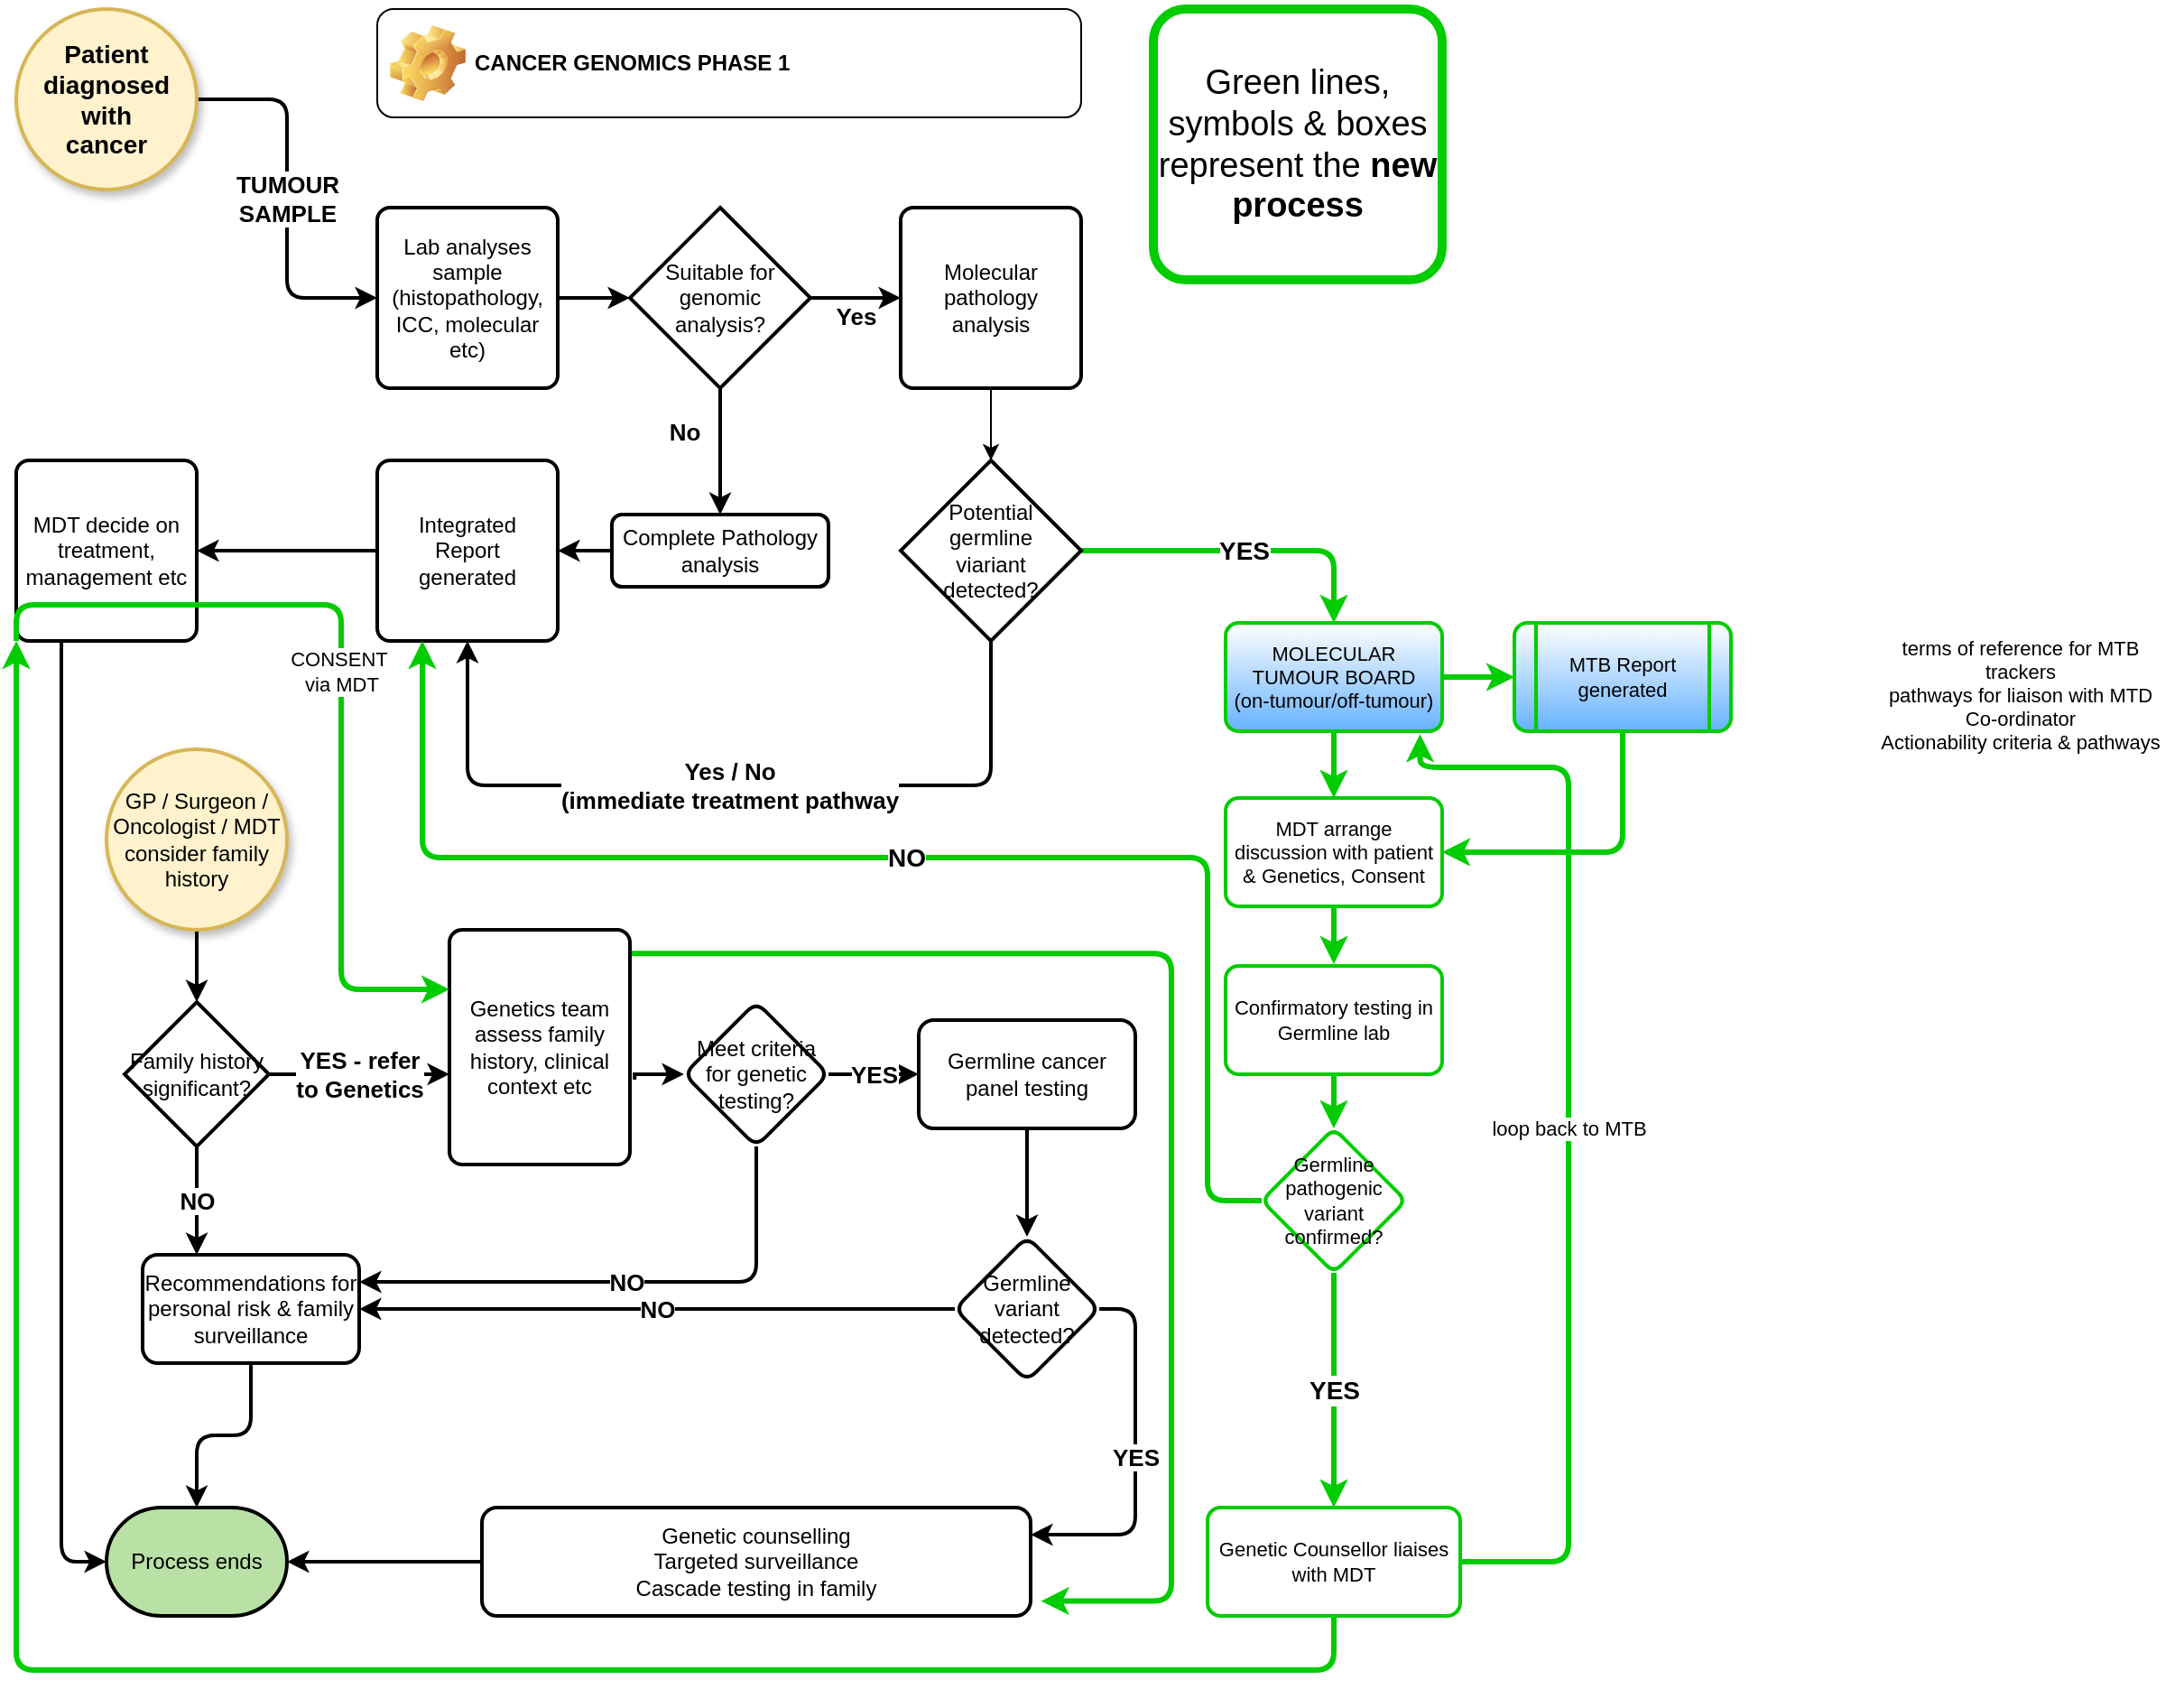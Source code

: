 <mxfile version="24.2.7" type="github" pages="2">
  <diagram id="C5RBs43oDa-KdzZeNtuy" name="Page-1">
    <mxGraphModel dx="695" dy="493" grid="1" gridSize="10" guides="1" tooltips="1" connect="1" arrows="1" fold="1" page="1" pageScale="1" pageWidth="827" pageHeight="1169" math="0" shadow="0">
      <root>
        <mxCell id="WIyWlLk6GJQsqaUBKTNV-0" />
        <mxCell id="WIyWlLk6GJQsqaUBKTNV-1" parent="WIyWlLk6GJQsqaUBKTNV-0" />
        <mxCell id="r62edw3LymITYhODbOyO-1" value="TUMOUR&lt;br&gt;SAMPLE" style="edgeStyle=orthogonalEdgeStyle;rounded=1;orthogonalLoop=1;jettySize=auto;html=1;exitX=0;exitY=0.5;exitDx=0;exitDy=0;entryX=1;entryY=0.5;entryDx=0;entryDy=0;endArrow=none;fontSize=13;startArrow=classic;startFill=1;endFill=0;fontStyle=1;strokeWidth=2;entryPerimeter=0;" parent="WIyWlLk6GJQsqaUBKTNV-1" source="r62edw3LymITYhODbOyO-2" target="r62edw3LymITYhODbOyO-19" edge="1">
          <mxGeometry relative="1" as="geometry">
            <mxPoint x="360" y="110" as="sourcePoint" />
            <mxPoint x="280" y="100" as="targetPoint" />
          </mxGeometry>
        </mxCell>
        <mxCell id="WIyWlLk6GJQsqaUBKTNV-8" value="No" style="rounded=1;html=1;jettySize=auto;orthogonalLoop=1;fontSize=13;endArrow=none;endFill=0;endSize=8;strokeWidth=2;shadow=0;labelBackgroundColor=default;edgeStyle=orthogonalEdgeStyle;startArrow=classic;startFill=1;fontStyle=1;entryX=0.5;entryY=1;entryDx=0;entryDy=0;entryPerimeter=0;" parent="WIyWlLk6GJQsqaUBKTNV-1" source="WIyWlLk6GJQsqaUBKTNV-11" target="r62edw3LymITYhODbOyO-4" edge="1">
          <mxGeometry x="0.333" y="20" relative="1" as="geometry">
            <mxPoint as="offset" />
          </mxGeometry>
        </mxCell>
        <mxCell id="r62edw3LymITYhODbOyO-14" style="edgeStyle=orthogonalEdgeStyle;rounded=1;orthogonalLoop=1;jettySize=auto;html=1;endArrow=none;fontSize=13;startArrow=classic;startFill=1;endFill=0;fontStyle=1;strokeWidth=2;exitX=1;exitY=0.5;exitDx=0;exitDy=0;" parent="WIyWlLk6GJQsqaUBKTNV-1" source="r62edw3LymITYhODbOyO-10" target="WIyWlLk6GJQsqaUBKTNV-11" edge="1">
          <mxGeometry relative="1" as="geometry" />
        </mxCell>
        <mxCell id="WIyWlLk6GJQsqaUBKTNV-11" value="Complete Pathology analysis" style="rounded=1;whiteSpace=wrap;html=1;fontSize=12;glass=0;strokeWidth=2;shadow=0;arcSize=14;" parent="WIyWlLk6GJQsqaUBKTNV-1" vertex="1">
          <mxGeometry x="340" y="430" width="120" height="40" as="geometry" />
        </mxCell>
        <mxCell id="r62edw3LymITYhODbOyO-5" style="edgeStyle=orthogonalEdgeStyle;rounded=1;orthogonalLoop=1;jettySize=auto;html=1;endArrow=none;fontSize=13;endFill=0;endSize=8;strokeWidth=2;shadow=0;startArrow=classic;startFill=1;fontStyle=1;exitX=0;exitY=0.5;exitDx=0;exitDy=0;exitPerimeter=0;" parent="WIyWlLk6GJQsqaUBKTNV-1" source="r62edw3LymITYhODbOyO-4" target="r62edw3LymITYhODbOyO-2" edge="1">
          <mxGeometry relative="1" as="geometry" />
        </mxCell>
        <mxCell id="r62edw3LymITYhODbOyO-2" value="Lab analyses sample (histopathology, ICC, molecular etc)" style="rounded=1;whiteSpace=wrap;html=1;absoluteArcSize=1;arcSize=14;strokeWidth=2;" parent="WIyWlLk6GJQsqaUBKTNV-1" vertex="1">
          <mxGeometry x="210" y="260" width="100" height="100" as="geometry" />
        </mxCell>
        <mxCell id="r62edw3LymITYhODbOyO-4" value="Suitable for genomic analysis?" style="strokeWidth=2;html=1;shape=mxgraph.flowchart.decision;whiteSpace=wrap;rounded=1;arcSize=14;" parent="WIyWlLk6GJQsqaUBKTNV-1" vertex="1">
          <mxGeometry x="350" y="260" width="100" height="100" as="geometry" />
        </mxCell>
        <mxCell id="r62edw3LymITYhODbOyO-6" value="Yes" style="edgeStyle=orthogonalEdgeStyle;rounded=1;html=1;jettySize=auto;orthogonalLoop=1;fontSize=13;endArrow=none;endFill=0;endSize=8;strokeWidth=2;shadow=0;labelBackgroundColor=default;exitX=0;exitY=0.5;exitDx=0;exitDy=0;entryX=1;entryY=0.5;entryDx=0;entryDy=0;startArrow=classic;startFill=1;fontStyle=1;entryPerimeter=0;" parent="WIyWlLk6GJQsqaUBKTNV-1" source="r62edw3LymITYhODbOyO-7" target="r62edw3LymITYhODbOyO-4" edge="1">
          <mxGeometry y="10" relative="1" as="geometry">
            <mxPoint as="offset" />
            <mxPoint x="740" y="331" as="sourcePoint" />
            <mxPoint x="690" y="330" as="targetPoint" />
            <Array as="points" />
          </mxGeometry>
        </mxCell>
        <mxCell id="r62edw3LymITYhODbOyO-9" style="edgeStyle=orthogonalEdgeStyle;rounded=1;orthogonalLoop=1;jettySize=auto;html=1;entryX=0.5;entryY=0;entryDx=0;entryDy=0;entryPerimeter=0;" parent="WIyWlLk6GJQsqaUBKTNV-1" source="r62edw3LymITYhODbOyO-7" target="r62edw3LymITYhODbOyO-8" edge="1">
          <mxGeometry relative="1" as="geometry" />
        </mxCell>
        <mxCell id="r62edw3LymITYhODbOyO-7" value="Molecular pathology analysis" style="rounded=1;whiteSpace=wrap;html=1;absoluteArcSize=1;arcSize=14;strokeWidth=2;" parent="WIyWlLk6GJQsqaUBKTNV-1" vertex="1">
          <mxGeometry x="500" y="260" width="100" height="100" as="geometry" />
        </mxCell>
        <mxCell id="r62edw3LymITYhODbOyO-15" value="Yes / No&lt;br&gt;(immediate treatment pathway" style="edgeStyle=orthogonalEdgeStyle;rounded=1;orthogonalLoop=1;jettySize=auto;html=1;entryX=0.5;entryY=1;entryDx=0;entryDy=0;exitX=0.5;exitY=1;exitDx=0;exitDy=0;endArrow=none;fontSize=13;startArrow=classic;startFill=1;endFill=0;fontStyle=1;strokeWidth=2;entryPerimeter=0;" parent="WIyWlLk6GJQsqaUBKTNV-1" source="r62edw3LymITYhODbOyO-10" target="r62edw3LymITYhODbOyO-8" edge="1">
          <mxGeometry relative="1" as="geometry">
            <Array as="points">
              <mxPoint x="260" y="580" />
              <mxPoint x="550" y="580" />
            </Array>
          </mxGeometry>
        </mxCell>
        <mxCell id="r62edw3LymITYhODbOyO-45" value="YES" style="edgeStyle=orthogonalEdgeStyle;shape=connector;rounded=1;orthogonalLoop=1;jettySize=auto;html=1;labelBackgroundColor=default;strokeColor=#00CC00;fontFamily=Helvetica;fontSize=14;fontColor=default;endArrow=classic;strokeWidth=3;fontStyle=1;entryX=0.5;entryY=0;entryDx=0;entryDy=0;" parent="WIyWlLk6GJQsqaUBKTNV-1" source="r62edw3LymITYhODbOyO-8" target="PiFhAG2NzzCI8QwvDqkc-1" edge="1">
          <mxGeometry relative="1" as="geometry" />
        </mxCell>
        <mxCell id="r62edw3LymITYhODbOyO-8" value="Potential &lt;br&gt;germline &lt;br&gt;viariant &lt;br&gt;detected?" style="strokeWidth=2;html=1;shape=mxgraph.flowchart.decision;whiteSpace=wrap;rounded=1;arcSize=14;" parent="WIyWlLk6GJQsqaUBKTNV-1" vertex="1">
          <mxGeometry x="500" y="400" width="100" height="100" as="geometry" />
        </mxCell>
        <mxCell id="r62edw3LymITYhODbOyO-13" style="edgeStyle=orthogonalEdgeStyle;rounded=1;orthogonalLoop=1;jettySize=auto;html=1;endArrow=none;fontSize=13;startArrow=classic;startFill=1;endFill=0;fontStyle=1;strokeWidth=2;exitX=1;exitY=0.5;exitDx=0;exitDy=0;" parent="WIyWlLk6GJQsqaUBKTNV-1" source="r62edw3LymITYhODbOyO-11" target="r62edw3LymITYhODbOyO-10" edge="1">
          <mxGeometry relative="1" as="geometry" />
        </mxCell>
        <mxCell id="r62edw3LymITYhODbOyO-10" value="Integrated &lt;br&gt;Report &lt;br&gt;generated" style="rounded=1;whiteSpace=wrap;html=1;absoluteArcSize=1;arcSize=14;strokeWidth=2;" parent="WIyWlLk6GJQsqaUBKTNV-1" vertex="1">
          <mxGeometry x="210" y="400" width="100" height="100" as="geometry" />
        </mxCell>
        <mxCell id="r62edw3LymITYhODbOyO-52" style="edgeStyle=orthogonalEdgeStyle;shape=connector;rounded=1;orthogonalLoop=1;jettySize=auto;html=1;entryX=0.25;entryY=1;entryDx=0;entryDy=0;labelBackgroundColor=default;strokeColor=default;fontFamily=Helvetica;fontSize=13;fontColor=default;endArrow=none;exitX=0;exitY=0.5;exitDx=0;exitDy=0;startArrow=classic;startFill=1;endFill=0;fontStyle=1;strokeWidth=2;exitPerimeter=0;" parent="WIyWlLk6GJQsqaUBKTNV-1" source="r62edw3LymITYhODbOyO-24" target="r62edw3LymITYhODbOyO-11" edge="1">
          <mxGeometry relative="1" as="geometry" />
        </mxCell>
        <mxCell id="r62edw3LymITYhODbOyO-11" value="MDT decide on treatment, management etc" style="rounded=1;whiteSpace=wrap;html=1;absoluteArcSize=1;arcSize=14;strokeWidth=2;" parent="WIyWlLk6GJQsqaUBKTNV-1" vertex="1">
          <mxGeometry x="10" y="400" width="100" height="100" as="geometry" />
        </mxCell>
        <mxCell id="r62edw3LymITYhODbOyO-19" value="Patient &lt;br style=&quot;font-size: 14px;&quot;&gt;diagnosed with &lt;br style=&quot;font-size: 14px;&quot;&gt;cancer" style="strokeWidth=2;html=1;shape=mxgraph.flowchart.start_2;whiteSpace=wrap;fillColor=#fff2cc;strokeColor=#d6b656;shadow=1;fontSize=14;fontStyle=1" parent="WIyWlLk6GJQsqaUBKTNV-1" vertex="1">
          <mxGeometry x="10" y="150" width="100" height="100" as="geometry" />
        </mxCell>
        <mxCell id="r62edw3LymITYhODbOyO-23" value="" style="edgeStyle=orthogonalEdgeStyle;rounded=1;orthogonalLoop=1;jettySize=auto;html=1;endArrow=none;fontSize=13;startArrow=classic;startFill=1;endFill=0;fontStyle=1;strokeWidth=2;" parent="WIyWlLk6GJQsqaUBKTNV-1" source="r62edw3LymITYhODbOyO-22" target="r62edw3LymITYhODbOyO-21" edge="1">
          <mxGeometry relative="1" as="geometry" />
        </mxCell>
        <mxCell id="r62edw3LymITYhODbOyO-21" value="GP / Surgeon / Oncologist / MDT consider family history" style="strokeWidth=2;html=1;shape=mxgraph.flowchart.start_2;whiteSpace=wrap;fillColor=#fff2cc;strokeColor=#d6b656;shadow=1;" parent="WIyWlLk6GJQsqaUBKTNV-1" vertex="1">
          <mxGeometry x="60" y="560" width="100" height="100" as="geometry" />
        </mxCell>
        <mxCell id="r62edw3LymITYhODbOyO-25" value="NO" style="edgeStyle=orthogonalEdgeStyle;rounded=1;orthogonalLoop=1;jettySize=auto;html=1;endArrow=none;fontSize=13;startArrow=classic;startFill=1;endFill=0;fontStyle=1;strokeWidth=2;exitX=0.25;exitY=0;exitDx=0;exitDy=0;" parent="WIyWlLk6GJQsqaUBKTNV-1" source="r62edw3LymITYhODbOyO-32" target="r62edw3LymITYhODbOyO-22" edge="1">
          <mxGeometry relative="1" as="geometry" />
        </mxCell>
        <mxCell id="r62edw3LymITYhODbOyO-27" value="" style="edgeStyle=orthogonalEdgeStyle;rounded=0;orthogonalLoop=1;jettySize=auto;html=1;" parent="WIyWlLk6GJQsqaUBKTNV-1" source="r62edw3LymITYhODbOyO-22" edge="1">
          <mxGeometry relative="1" as="geometry">
            <mxPoint x="210" y="740" as="targetPoint" />
          </mxGeometry>
        </mxCell>
        <mxCell id="r62edw3LymITYhODbOyO-22" value="Family history significant?" style="rhombus;whiteSpace=wrap;html=1;strokeWidth=2;" parent="WIyWlLk6GJQsqaUBKTNV-1" vertex="1">
          <mxGeometry x="70" y="700" width="80" height="80" as="geometry" />
        </mxCell>
        <mxCell id="r62edw3LymITYhODbOyO-24" value="Process ends" style="strokeWidth=2;html=1;shape=mxgraph.flowchart.terminator;whiteSpace=wrap;fillColor=#B9E0A5;" parent="WIyWlLk6GJQsqaUBKTNV-1" vertex="1">
          <mxGeometry x="60" y="980" width="100" height="60" as="geometry" />
        </mxCell>
        <mxCell id="r62edw3LymITYhODbOyO-29" value="YES - refer&lt;br style=&quot;font-size: 13px;&quot;&gt;to Genetics" style="edgeStyle=orthogonalEdgeStyle;rounded=0;orthogonalLoop=1;jettySize=auto;html=1;startArrow=classic;startFill=1;endArrow=none;endFill=0;fontSize=13;fontStyle=1;strokeWidth=2;" parent="WIyWlLk6GJQsqaUBKTNV-1" source="r62edw3LymITYhODbOyO-28" target="r62edw3LymITYhODbOyO-22" edge="1">
          <mxGeometry relative="1" as="geometry">
            <Array as="points">
              <mxPoint x="230" y="740" />
              <mxPoint x="230" y="740" />
            </Array>
          </mxGeometry>
        </mxCell>
        <mxCell id="r62edw3LymITYhODbOyO-31" value="" style="edgeStyle=orthogonalEdgeStyle;rounded=0;orthogonalLoop=1;jettySize=auto;html=1;endArrow=none;fontSize=13;startArrow=classic;startFill=1;endFill=0;fontStyle=1;strokeWidth=2;entryX=1.026;entryY=0.638;entryDx=0;entryDy=0;entryPerimeter=0;" parent="WIyWlLk6GJQsqaUBKTNV-1" source="r62edw3LymITYhODbOyO-30" target="r62edw3LymITYhODbOyO-28" edge="1">
          <mxGeometry relative="1" as="geometry">
            <Array as="points">
              <mxPoint x="353" y="740" />
            </Array>
          </mxGeometry>
        </mxCell>
        <mxCell id="PiFhAG2NzzCI8QwvDqkc-0" style="edgeStyle=orthogonalEdgeStyle;rounded=1;orthogonalLoop=1;jettySize=auto;html=1;exitX=1.01;exitY=0.101;exitDx=0;exitDy=0;entryX=1.019;entryY=0.863;entryDx=0;entryDy=0;entryPerimeter=0;fontSize=14;strokeColor=#00CC00;strokeWidth=3;fontStyle=1;exitPerimeter=0;" parent="WIyWlLk6GJQsqaUBKTNV-1" source="r62edw3LymITYhODbOyO-28" target="r62edw3LymITYhODbOyO-41" edge="1">
          <mxGeometry relative="1" as="geometry">
            <Array as="points">
              <mxPoint x="650" y="673" />
              <mxPoint x="650" y="1032" />
            </Array>
          </mxGeometry>
        </mxCell>
        <mxCell id="r62edw3LymITYhODbOyO-28" value="Genetics team assess family history, clinical context etc" style="rounded=1;whiteSpace=wrap;html=1;absoluteArcSize=1;arcSize=14;strokeWidth=2;" parent="WIyWlLk6GJQsqaUBKTNV-1" vertex="1">
          <mxGeometry x="250" y="660" width="100" height="130" as="geometry" />
        </mxCell>
        <mxCell id="r62edw3LymITYhODbOyO-33" value="NO" style="edgeStyle=orthogonalEdgeStyle;rounded=1;orthogonalLoop=1;jettySize=auto;html=1;endArrow=none;fontSize=13;startArrow=classic;startFill=1;endFill=0;fontStyle=1;strokeWidth=2;entryX=0.5;entryY=1;entryDx=0;entryDy=0;exitX=1;exitY=0.25;exitDx=0;exitDy=0;" parent="WIyWlLk6GJQsqaUBKTNV-1" source="r62edw3LymITYhODbOyO-32" target="r62edw3LymITYhODbOyO-30" edge="1">
          <mxGeometry relative="1" as="geometry" />
        </mxCell>
        <mxCell id="r62edw3LymITYhODbOyO-37" value="YES" style="edgeStyle=orthogonalEdgeStyle;rounded=0;orthogonalLoop=1;jettySize=auto;html=1;endArrow=none;fontSize=13;startArrow=classic;startFill=1;endFill=0;fontStyle=1;strokeWidth=2;" parent="WIyWlLk6GJQsqaUBKTNV-1" source="r62edw3LymITYhODbOyO-36" target="r62edw3LymITYhODbOyO-30" edge="1">
          <mxGeometry relative="1" as="geometry" />
        </mxCell>
        <mxCell id="r62edw3LymITYhODbOyO-30" value="Meet criteria for genetic testing?" style="rhombus;whiteSpace=wrap;html=1;rounded=1;arcSize=14;strokeWidth=2;" parent="WIyWlLk6GJQsqaUBKTNV-1" vertex="1">
          <mxGeometry x="380" y="700" width="80" height="80" as="geometry" />
        </mxCell>
        <mxCell id="r62edw3LymITYhODbOyO-34" style="edgeStyle=orthogonalEdgeStyle;orthogonalLoop=1;jettySize=auto;html=1;rounded=1;endArrow=none;fontSize=13;startArrow=classic;startFill=1;endFill=0;fontStyle=1;strokeWidth=2;exitX=0.5;exitY=0;exitDx=0;exitDy=0;exitPerimeter=0;" parent="WIyWlLk6GJQsqaUBKTNV-1" source="r62edw3LymITYhODbOyO-24" target="r62edw3LymITYhODbOyO-32" edge="1">
          <mxGeometry relative="1" as="geometry" />
        </mxCell>
        <mxCell id="r62edw3LymITYhODbOyO-32" value="Recommendations for personal risk &amp;amp; family surveillance" style="whiteSpace=wrap;html=1;rounded=1;arcSize=14;strokeWidth=2;" parent="WIyWlLk6GJQsqaUBKTNV-1" vertex="1">
          <mxGeometry x="80" y="840" width="120" height="60" as="geometry" />
        </mxCell>
        <mxCell id="r62edw3LymITYhODbOyO-39" value="" style="edgeStyle=orthogonalEdgeStyle;rounded=1;orthogonalLoop=1;jettySize=auto;html=1;endArrow=none;fontSize=13;startArrow=classic;startFill=1;endFill=0;fontStyle=1;strokeWidth=2;" parent="WIyWlLk6GJQsqaUBKTNV-1" source="r62edw3LymITYhODbOyO-38" target="r62edw3LymITYhODbOyO-36" edge="1">
          <mxGeometry relative="1" as="geometry" />
        </mxCell>
        <mxCell id="r62edw3LymITYhODbOyO-36" value="Germline cancer panel testing" style="whiteSpace=wrap;html=1;rounded=1;arcSize=14;strokeWidth=2;" parent="WIyWlLk6GJQsqaUBKTNV-1" vertex="1">
          <mxGeometry x="510" y="710" width="120" height="60" as="geometry" />
        </mxCell>
        <mxCell id="r62edw3LymITYhODbOyO-40" value="NO" style="edgeStyle=orthogonalEdgeStyle;rounded=0;orthogonalLoop=1;jettySize=auto;html=1;endArrow=none;fontSize=13;startArrow=classic;startFill=1;endFill=0;fontStyle=1;strokeWidth=2;exitX=1;exitY=0.5;exitDx=0;exitDy=0;" parent="WIyWlLk6GJQsqaUBKTNV-1" source="r62edw3LymITYhODbOyO-32" target="r62edw3LymITYhODbOyO-38" edge="1">
          <mxGeometry relative="1" as="geometry">
            <mxPoint x="610" y="860" as="sourcePoint" />
          </mxGeometry>
        </mxCell>
        <mxCell id="r62edw3LymITYhODbOyO-42" value="YES" style="edgeStyle=orthogonalEdgeStyle;rounded=1;orthogonalLoop=1;jettySize=auto;html=1;exitX=1;exitY=0.25;exitDx=0;exitDy=0;entryX=1;entryY=0.5;entryDx=0;entryDy=0;endArrow=none;fontSize=13;startArrow=classic;startFill=1;endFill=0;fontStyle=1;strokeWidth=2;" parent="WIyWlLk6GJQsqaUBKTNV-1" source="r62edw3LymITYhODbOyO-41" target="r62edw3LymITYhODbOyO-38" edge="1">
          <mxGeometry relative="1" as="geometry" />
        </mxCell>
        <mxCell id="r62edw3LymITYhODbOyO-38" value="Germline&lt;br&gt;variant&lt;br&gt;detected?" style="rhombus;whiteSpace=wrap;html=1;rounded=1;arcSize=14;strokeWidth=2;" parent="WIyWlLk6GJQsqaUBKTNV-1" vertex="1">
          <mxGeometry x="530" y="830" width="80" height="80" as="geometry" />
        </mxCell>
        <mxCell id="r62edw3LymITYhODbOyO-43" style="edgeStyle=orthogonalEdgeStyle;shape=connector;rounded=1;orthogonalLoop=1;jettySize=auto;html=1;labelBackgroundColor=default;strokeColor=default;fontFamily=Helvetica;fontSize=13;fontColor=default;endArrow=none;startArrow=classic;startFill=1;endFill=0;fontStyle=1;strokeWidth=2;exitX=1;exitY=0.5;exitDx=0;exitDy=0;exitPerimeter=0;" parent="WIyWlLk6GJQsqaUBKTNV-1" source="r62edw3LymITYhODbOyO-24" target="r62edw3LymITYhODbOyO-41" edge="1">
          <mxGeometry relative="1" as="geometry" />
        </mxCell>
        <mxCell id="r62edw3LymITYhODbOyO-41" value="Genetic counselling&lt;br&gt;Targeted surveillance&lt;br&gt;Cascade testing in family" style="whiteSpace=wrap;html=1;rounded=1;arcSize=14;strokeWidth=2;" parent="WIyWlLk6GJQsqaUBKTNV-1" vertex="1">
          <mxGeometry x="268" y="980" width="304" height="60" as="geometry" />
        </mxCell>
        <mxCell id="r62edw3LymITYhODbOyO-47" value="" style="edgeStyle=orthogonalEdgeStyle;shape=connector;rounded=1;orthogonalLoop=1;jettySize=auto;html=1;labelBackgroundColor=default;strokeColor=#00CC00;fontFamily=Helvetica;fontSize=11;fontColor=default;endArrow=classic;strokeWidth=3;" parent="WIyWlLk6GJQsqaUBKTNV-1" source="r62edw3LymITYhODbOyO-44" target="r62edw3LymITYhODbOyO-46" edge="1">
          <mxGeometry relative="1" as="geometry" />
        </mxCell>
        <mxCell id="r62edw3LymITYhODbOyO-44" value="Confirmatory testing in Germline lab" style="whiteSpace=wrap;html=1;strokeWidth=2;perimeterSpacing=1;rounded=1;fontSize=11;strokeColor=#00CC00;arcSize=12;" parent="WIyWlLk6GJQsqaUBKTNV-1" vertex="1">
          <mxGeometry x="680" y="680" width="120" height="60" as="geometry" />
        </mxCell>
        <mxCell id="r62edw3LymITYhODbOyO-48" value="NO" style="edgeStyle=orthogonalEdgeStyle;shape=connector;rounded=1;orthogonalLoop=1;jettySize=auto;html=1;labelBackgroundColor=default;strokeColor=#00CC00;fontFamily=Helvetica;fontSize=14;fontColor=default;endArrow=classic;strokeWidth=3;entryX=0.25;entryY=1;entryDx=0;entryDy=0;fontStyle=1;" parent="WIyWlLk6GJQsqaUBKTNV-1" source="r62edw3LymITYhODbOyO-46" target="r62edw3LymITYhODbOyO-10" edge="1">
          <mxGeometry relative="1" as="geometry">
            <mxPoint x="290" y="520" as="targetPoint" />
            <Array as="points">
              <mxPoint x="670" y="810" />
              <mxPoint x="670" y="620" />
              <mxPoint x="235" y="620" />
            </Array>
          </mxGeometry>
        </mxCell>
        <mxCell id="r62edw3LymITYhODbOyO-50" value="YES" style="edgeStyle=orthogonalEdgeStyle;shape=connector;rounded=1;orthogonalLoop=1;jettySize=auto;html=1;labelBackgroundColor=default;strokeColor=#00CC00;fontFamily=Helvetica;fontSize=14;fontColor=default;endArrow=classic;strokeWidth=3;fontStyle=1;" parent="WIyWlLk6GJQsqaUBKTNV-1" source="r62edw3LymITYhODbOyO-46" target="r62edw3LymITYhODbOyO-49" edge="1">
          <mxGeometry relative="1" as="geometry" />
        </mxCell>
        <mxCell id="r62edw3LymITYhODbOyO-46" value="Germline pathogenic variant confirmed?" style="rhombus;whiteSpace=wrap;html=1;strokeWidth=2;rounded=1;fontSize=11;strokeColor=#00CC00;arcSize=12;" parent="WIyWlLk6GJQsqaUBKTNV-1" vertex="1">
          <mxGeometry x="700" y="770" width="80" height="80" as="geometry" />
        </mxCell>
        <mxCell id="r62edw3LymITYhODbOyO-51" style="edgeStyle=orthogonalEdgeStyle;shape=connector;rounded=1;orthogonalLoop=1;jettySize=auto;html=1;entryX=0;entryY=1;entryDx=0;entryDy=0;labelBackgroundColor=default;strokeColor=#00CC00;fontFamily=Helvetica;fontSize=11;fontColor=default;endArrow=classic;strokeWidth=3;" parent="WIyWlLk6GJQsqaUBKTNV-1" source="r62edw3LymITYhODbOyO-49" target="r62edw3LymITYhODbOyO-11" edge="1">
          <mxGeometry relative="1" as="geometry">
            <Array as="points">
              <mxPoint x="740" y="1070" />
              <mxPoint x="10" y="1070" />
            </Array>
          </mxGeometry>
        </mxCell>
        <mxCell id="PiFhAG2NzzCI8QwvDqkc-9" value="loop back to MTB" style="edgeStyle=orthogonalEdgeStyle;shape=connector;rounded=1;orthogonalLoop=1;jettySize=auto;html=1;exitX=1;exitY=0.5;exitDx=0;exitDy=0;entryX=0.898;entryY=1.028;entryDx=0;entryDy=0;entryPerimeter=0;labelBackgroundColor=default;strokeColor=#00CC00;strokeWidth=3;fontFamily=Helvetica;fontSize=11;fontColor=default;endArrow=classic;" parent="WIyWlLk6GJQsqaUBKTNV-1" source="r62edw3LymITYhODbOyO-49" target="PiFhAG2NzzCI8QwvDqkc-1" edge="1">
          <mxGeometry relative="1" as="geometry">
            <Array as="points">
              <mxPoint x="870" y="1010" />
              <mxPoint x="870" y="570" />
              <mxPoint x="788" y="570" />
            </Array>
          </mxGeometry>
        </mxCell>
        <mxCell id="r62edw3LymITYhODbOyO-49" value="Genetic Counsellor liaises with MDT" style="whiteSpace=wrap;html=1;strokeWidth=2;rounded=1;fontSize=11;strokeColor=#00CC00;arcSize=12;" parent="WIyWlLk6GJQsqaUBKTNV-1" vertex="1">
          <mxGeometry x="670" y="980" width="140" height="60" as="geometry" />
        </mxCell>
        <mxCell id="r62edw3LymITYhODbOyO-61" value="Green lines, symbols &amp;amp; boxes represent the &lt;b style=&quot;font-size: 19px;&quot;&gt;new process&lt;/b&gt;" style="rounded=1;whiteSpace=wrap;html=1;fontFamily=Helvetica;fontSize=19;fontColor=default;strokeColor=#00CC00;strokeWidth=5;arcSize=12;" parent="WIyWlLk6GJQsqaUBKTNV-1" vertex="1">
          <mxGeometry x="640" y="150" width="160" height="150" as="geometry" />
        </mxCell>
        <mxCell id="FzFu1lCSK658Zhzd-CzV-0" value="CANCER GENOMICS PHASE 1" style="label;whiteSpace=wrap;html=1;image=img/clipart/Gear_128x128.png" parent="WIyWlLk6GJQsqaUBKTNV-1" vertex="1">
          <mxGeometry x="210" y="150" width="390" height="60" as="geometry" />
        </mxCell>
        <mxCell id="FzFu1lCSK658Zhzd-CzV-1" value="MDT arrange discussion with patient &amp;amp; Genetics, Consent" style="whiteSpace=wrap;html=1;strokeWidth=2;rounded=1;arcSize=12;fontSize=11;strokeColor=#00CC00;" parent="WIyWlLk6GJQsqaUBKTNV-1" vertex="1">
          <mxGeometry x="680" y="587" width="120" height="60" as="geometry" />
        </mxCell>
        <mxCell id="FzFu1lCSK658Zhzd-CzV-3" value="" style="edgeStyle=orthogonalEdgeStyle;shape=connector;rounded=1;orthogonalLoop=1;jettySize=auto;html=1;labelBackgroundColor=default;strokeColor=#00CC00;fontFamily=Helvetica;fontSize=11;fontColor=default;endArrow=classic;strokeWidth=3;exitX=0.5;exitY=1;exitDx=0;exitDy=0;" parent="WIyWlLk6GJQsqaUBKTNV-1" source="FzFu1lCSK658Zhzd-CzV-1" target="r62edw3LymITYhODbOyO-44" edge="1">
          <mxGeometry relative="1" as="geometry">
            <mxPoint x="750" y="711" as="sourcePoint" />
            <mxPoint x="740" y="640" as="targetPoint" />
          </mxGeometry>
        </mxCell>
        <mxCell id="ghyRrjVJzyA8r7RWeu4J-0" value="CONSENT&amp;nbsp;&lt;br&gt;via MDT" style="edgeStyle=orthogonalEdgeStyle;shape=connector;rounded=1;orthogonalLoop=1;jettySize=auto;html=1;entryX=0;entryY=0.25;entryDx=0;entryDy=0;labelBackgroundColor=default;strokeColor=#00CC00;fontFamily=Helvetica;fontSize=11;fontColor=default;endArrow=classic;strokeWidth=3;exitX=0;exitY=1;exitDx=0;exitDy=0;" parent="WIyWlLk6GJQsqaUBKTNV-1" source="r62edw3LymITYhODbOyO-11" target="r62edw3LymITYhODbOyO-28" edge="1">
          <mxGeometry relative="1" as="geometry">
            <mxPoint x="750" y="1050" as="sourcePoint" />
            <mxPoint x="20" y="510" as="targetPoint" />
            <Array as="points">
              <mxPoint x="10" y="480" />
              <mxPoint x="190" y="480" />
              <mxPoint x="190" y="693" />
              <mxPoint x="250" y="693" />
            </Array>
          </mxGeometry>
        </mxCell>
        <mxCell id="PiFhAG2NzzCI8QwvDqkc-3" style="edgeStyle=orthogonalEdgeStyle;rounded=1;orthogonalLoop=1;jettySize=auto;html=1;exitX=0.5;exitY=1;exitDx=0;exitDy=0;entryX=0.5;entryY=0;entryDx=0;entryDy=0;strokeColor=#00CC00;strokeWidth=3;" parent="WIyWlLk6GJQsqaUBKTNV-1" source="PiFhAG2NzzCI8QwvDqkc-1" target="FzFu1lCSK658Zhzd-CzV-1" edge="1">
          <mxGeometry relative="1" as="geometry" />
        </mxCell>
        <mxCell id="PiFhAG2NzzCI8QwvDqkc-6" style="edgeStyle=orthogonalEdgeStyle;shape=connector;rounded=1;orthogonalLoop=1;jettySize=auto;html=1;exitX=1;exitY=0.5;exitDx=0;exitDy=0;entryX=0;entryY=0.5;entryDx=0;entryDy=0;labelBackgroundColor=default;strokeColor=#00CC00;strokeWidth=3;fontFamily=Helvetica;fontSize=11;fontColor=default;endArrow=classic;" parent="WIyWlLk6GJQsqaUBKTNV-1" source="PiFhAG2NzzCI8QwvDqkc-1" target="PiFhAG2NzzCI8QwvDqkc-5" edge="1">
          <mxGeometry relative="1" as="geometry" />
        </mxCell>
        <mxCell id="PiFhAG2NzzCI8QwvDqkc-1" value="MOLECULAR TUMOUR BOARD&lt;br&gt;(on-tumour/off-tumour)" style="whiteSpace=wrap;html=1;fontSize=11;strokeColor=#00CC00;strokeWidth=2;rounded=1;arcSize=12;gradientColor=#66B2FF;" parent="WIyWlLk6GJQsqaUBKTNV-1" vertex="1">
          <mxGeometry x="680" y="490" width="120" height="60" as="geometry" />
        </mxCell>
        <mxCell id="PiFhAG2NzzCI8QwvDqkc-7" style="edgeStyle=orthogonalEdgeStyle;shape=connector;rounded=1;orthogonalLoop=1;jettySize=auto;html=1;exitX=0.5;exitY=1;exitDx=0;exitDy=0;entryX=1;entryY=0.5;entryDx=0;entryDy=0;labelBackgroundColor=default;strokeColor=#00CC00;strokeWidth=3;fontFamily=Helvetica;fontSize=11;fontColor=default;endArrow=classic;" parent="WIyWlLk6GJQsqaUBKTNV-1" source="PiFhAG2NzzCI8QwvDqkc-5" target="FzFu1lCSK658Zhzd-CzV-1" edge="1">
          <mxGeometry relative="1" as="geometry">
            <Array as="points">
              <mxPoint x="900" y="617" />
            </Array>
          </mxGeometry>
        </mxCell>
        <mxCell id="PiFhAG2NzzCI8QwvDqkc-5" value="MTB Report generated" style="shape=process;whiteSpace=wrap;html=1;backgroundOutline=1;fontSize=11;strokeColor=#00CC00;strokeWidth=2;rounded=1;arcSize=12;gradientColor=#66B2FF;" parent="WIyWlLk6GJQsqaUBKTNV-1" vertex="1">
          <mxGeometry x="840" y="490" width="120" height="60" as="geometry" />
        </mxCell>
        <mxCell id="PiFhAG2NzzCI8QwvDqkc-8" value="terms of reference for MTB&lt;br&gt;trackers&lt;br&gt;pathways for liaison with MTD&lt;br&gt;Co-ordinator&lt;br&gt;Actionability criteria &amp;amp; pathways&lt;br&gt;" style="text;html=1;align=center;verticalAlign=middle;resizable=0;points=[];autosize=1;strokeColor=none;fillColor=none;fontSize=11;fontFamily=Helvetica;fontColor=default;" parent="WIyWlLk6GJQsqaUBKTNV-1" vertex="1">
          <mxGeometry x="1030" y="490" width="180" height="80" as="geometry" />
        </mxCell>
      </root>
    </mxGraphModel>
  </diagram>
  <diagram id="2ArrnOq7__Pzjv5Jlhk_" name="Page-2">
    <mxGraphModel dx="695" dy="1662" grid="1" gridSize="10" guides="1" tooltips="1" connect="1" arrows="1" fold="1" page="1" pageScale="1" pageWidth="827" pageHeight="1169" math="0" shadow="0">
      <root>
        <mxCell id="0" />
        <mxCell id="1" parent="0" />
        <mxCell id="g36YT8rhsYMa3pHuHRKw-1" value="Pool" style="swimlane;childLayout=stackLayout;resizeParent=1;resizeParentMax=0;startSize=20;horizontal=0;horizontalStack=1;" vertex="1" parent="1">
          <mxGeometry x="20" y="-1169" width="750" height="810" as="geometry" />
        </mxCell>
        <mxCell id="g36YT8rhsYMa3pHuHRKw-2" value="CANCER MDT" style="swimlane;startSize=20;" vertex="1" parent="g36YT8rhsYMa3pHuHRKw-1">
          <mxGeometry x="20" width="120" height="810" as="geometry" />
        </mxCell>
        <mxCell id="SrVyewDlU3uoMnBgW5wj-3" value="Treatment proceeds" style="rounded=0;whiteSpace=wrap;html=1;" vertex="1" parent="g36YT8rhsYMa3pHuHRKw-2">
          <mxGeometry x="15" y="120" width="90" height="60" as="geometry" />
        </mxCell>
        <mxCell id="eYmkSpLNEl5vK8yNRcOd-3" value="MDT request GC to see - rapid pathway" style="rounded=0;whiteSpace=wrap;html=1;" vertex="1" parent="g36YT8rhsYMa3pHuHRKw-2">
          <mxGeometry x="15" y="320" width="90" height="60" as="geometry" />
        </mxCell>
        <mxCell id="hXt-DK1lY1Fj1__o6OTE-1" value="Process ends" style="strokeWidth=2;html=1;shape=mxgraph.flowchart.terminator;whiteSpace=wrap;fillColor=#B9E0A5;" vertex="1" parent="g36YT8rhsYMa3pHuHRKw-2">
          <mxGeometry x="10" y="740" width="100" height="60" as="geometry" />
        </mxCell>
        <mxCell id="g36YT8rhsYMa3pHuHRKw-3" value="MTB" style="swimlane;startSize=20;" vertex="1" parent="g36YT8rhsYMa3pHuHRKw-1">
          <mxGeometry x="140" width="120" height="810" as="geometry" />
        </mxCell>
        <mxCell id="eYmkSpLNEl5vK8yNRcOd-2" style="edgeStyle=orthogonalEdgeStyle;rounded=0;orthogonalLoop=1;jettySize=auto;html=1;exitX=0.5;exitY=1;exitDx=0;exitDy=0;entryX=0.5;entryY=0;entryDx=0;entryDy=0;" edge="1" parent="g36YT8rhsYMa3pHuHRKw-3" source="2Fz9pFnyrf1bxtLFpxsD-2" target="eYmkSpLNEl5vK8yNRcOd-1">
          <mxGeometry relative="1" as="geometry" />
        </mxCell>
        <mxCell id="2Fz9pFnyrf1bxtLFpxsD-2" value="MTB considers variant" style="rounded=0;whiteSpace=wrap;html=1;" vertex="1" parent="g36YT8rhsYMa3pHuHRKw-3">
          <mxGeometry x="20" y="250" width="80" height="60" as="geometry" />
        </mxCell>
        <mxCell id="eYmkSpLNEl5vK8yNRcOd-20" style="edgeStyle=orthogonalEdgeStyle;curved=1;rounded=0;orthogonalLoop=1;jettySize=auto;html=1;exitX=0.5;exitY=1;exitDx=0;exitDy=0;entryX=0.5;entryY=0;entryDx=0;entryDy=0;strokeColor=default;align=center;verticalAlign=middle;fontFamily=Helvetica;fontSize=11;fontColor=default;labelBackgroundColor=default;endArrow=classic;" edge="1" parent="g36YT8rhsYMa3pHuHRKw-3" source="eYmkSpLNEl5vK8yNRcOd-1" target="eYmkSpLNEl5vK8yNRcOd-18">
          <mxGeometry relative="1" as="geometry" />
        </mxCell>
        <mxCell id="eYmkSpLNEl5vK8yNRcOd-1" value="for germline testing?" style="rhombus;whiteSpace=wrap;html=1;" vertex="1" parent="g36YT8rhsYMa3pHuHRKw-3">
          <mxGeometry x="20" y="320" width="80" height="60" as="geometry" />
        </mxCell>
        <mxCell id="eYmkSpLNEl5vK8yNRcOd-18" value="RESULTS REVIEWED" style="rounded=0;whiteSpace=wrap;html=1;fontFamily=Helvetica;fontSize=11;labelBackgroundColor=none;textShadow=1;" vertex="1" parent="g36YT8rhsYMa3pHuHRKw-3">
          <mxGeometry x="15" y="620" width="90" height="50" as="geometry" />
        </mxCell>
        <mxCell id="g36YT8rhsYMa3pHuHRKw-4" value="PATH LAB" style="swimlane;startSize=20;" vertex="1" parent="g36YT8rhsYMa3pHuHRKw-1">
          <mxGeometry x="260" width="120" height="810" as="geometry" />
        </mxCell>
        <mxCell id="SrVyewDlU3uoMnBgW5wj-2" style="edgeStyle=orthogonalEdgeStyle;rounded=0;orthogonalLoop=1;jettySize=auto;html=1;exitX=0.5;exitY=1;exitDx=0;exitDy=0;entryX=0.5;entryY=0;entryDx=0;entryDy=0;" edge="1" parent="g36YT8rhsYMa3pHuHRKw-4" source="_ztHie-JmmjU_YfWzIsF-1" target="_ztHie-JmmjU_YfWzIsF-2">
          <mxGeometry relative="1" as="geometry" />
        </mxCell>
        <mxCell id="_ztHie-JmmjU_YfWzIsF-1" value="Tumour analysis - report generated" style="rounded=0;whiteSpace=wrap;html=1;" vertex="1" parent="g36YT8rhsYMa3pHuHRKw-4">
          <mxGeometry x="10" y="50" width="100" height="50" as="geometry" />
        </mxCell>
        <mxCell id="_ztHie-JmmjU_YfWzIsF-2" value="suitable for genomic analysis?" style="rhombus;whiteSpace=wrap;html=1;" vertex="1" parent="g36YT8rhsYMa3pHuHRKw-4">
          <mxGeometry x="20" y="120" width="80" height="80" as="geometry" />
        </mxCell>
        <mxCell id="g36YT8rhsYMa3pHuHRKw-6" value="Genetic Coun" style="swimlane;startSize=20;" vertex="1" parent="g36YT8rhsYMa3pHuHRKw-1">
          <mxGeometry x="380" width="120" height="810" as="geometry" />
        </mxCell>
        <mxCell id="eYmkSpLNEl5vK8yNRcOd-5" value="GC contacts patient to discuss germline testing" style="rounded=0;whiteSpace=wrap;html=1;" vertex="1" parent="g36YT8rhsYMa3pHuHRKw-6">
          <mxGeometry x="10" y="390" width="100" height="50" as="geometry" />
        </mxCell>
        <mxCell id="eYmkSpLNEl5vK8yNRcOd-22" value="Give results, arrange cascade testing etc" style="rounded=0;whiteSpace=wrap;html=1;fontFamily=Helvetica;fontSize=11;fontColor=default;labelBackgroundColor=default;" vertex="1" parent="g36YT8rhsYMa3pHuHRKw-6">
          <mxGeometry x="15" y="620" width="90" height="50" as="geometry" />
        </mxCell>
        <mxCell id="cS3_ZyRYBnCWuyrL6ZrW-1" value="Usual Genetics process continues" style="strokeWidth=2;html=1;shape=mxgraph.flowchart.terminator;whiteSpace=wrap;fillColor=#B9E0A5;" vertex="1" parent="g36YT8rhsYMa3pHuHRKw-6">
          <mxGeometry x="10" y="739" width="100" height="60" as="geometry" />
        </mxCell>
        <mxCell id="cS3_ZyRYBnCWuyrL6ZrW-2" style="edgeStyle=orthogonalEdgeStyle;curved=1;rounded=0;orthogonalLoop=1;jettySize=auto;html=1;exitX=0.5;exitY=1;exitDx=0;exitDy=0;entryX=0.5;entryY=0;entryDx=0;entryDy=0;entryPerimeter=0;strokeColor=default;align=center;verticalAlign=middle;fontFamily=Helvetica;fontSize=11;fontColor=default;labelBackgroundColor=default;endArrow=classic;" edge="1" parent="g36YT8rhsYMa3pHuHRKw-6" source="eYmkSpLNEl5vK8yNRcOd-22" target="cS3_ZyRYBnCWuyrL6ZrW-1">
          <mxGeometry relative="1" as="geometry" />
        </mxCell>
        <mxCell id="g36YT8rhsYMa3pHuHRKw-7" value="PATIENT" style="swimlane;startSize=20;" vertex="1" parent="g36YT8rhsYMa3pHuHRKw-1">
          <mxGeometry x="500" width="120" height="810" as="geometry" />
        </mxCell>
        <mxCell id="g36YT8rhsYMa3pHuHRKw-9" value="TUMOUR BIOPSIED" style="rounded=1;whiteSpace=wrap;html=1;fillColor=#d5e8d4;strokeColor=#82b366;textShadow=1;" vertex="1" parent="g36YT8rhsYMa3pHuHRKw-7">
          <mxGeometry x="20" y="30" width="80" height="30" as="geometry" />
        </mxCell>
        <mxCell id="eYmkSpLNEl5vK8yNRcOd-11" value="Patient sample taken" style="rounded=0;whiteSpace=wrap;html=1;fontFamily=Helvetica;fontSize=11;fontColor=default;labelBackgroundColor=default;" vertex="1" parent="g36YT8rhsYMa3pHuHRKw-7">
          <mxGeometry x="30" y="370" width="60" height="60" as="geometry" />
        </mxCell>
        <mxCell id="g36YT8rhsYMa3pHuHRKw-8" value="GENETICS LAB" style="swimlane;startSize=20;" vertex="1" parent="g36YT8rhsYMa3pHuHRKw-1">
          <mxGeometry x="620" width="130" height="810" as="geometry" />
        </mxCell>
        <mxCell id="8w-hkuK-flL9y8Lx-Mv8-1" style="edgeStyle=orthogonalEdgeStyle;rounded=0;orthogonalLoop=1;jettySize=auto;html=1;exitX=0.5;exitY=1;exitDx=0;exitDy=0;entryX=0.5;entryY=0;entryDx=0;entryDy=0;curved=1;" edge="1" parent="g36YT8rhsYMa3pHuHRKw-8" source="PB774hIbTJgRv1Q6sqz4-1" target="SrVyewDlU3uoMnBgW5wj-5">
          <mxGeometry relative="1" as="geometry" />
        </mxCell>
        <mxCell id="PB774hIbTJgRv1Q6sqz4-1" value="Tumour sequencing" style="rounded=0;whiteSpace=wrap;html=1;" vertex="1" parent="g36YT8rhsYMa3pHuHRKw-8">
          <mxGeometry x="20" y="110" width="90" height="50" as="geometry" />
        </mxCell>
        <mxCell id="eYmkSpLNEl5vK8yNRcOd-21" style="edgeStyle=orthogonalEdgeStyle;curved=1;rounded=0;orthogonalLoop=1;jettySize=auto;html=1;exitX=0;exitY=0.5;exitDx=0;exitDy=0;strokeColor=default;align=center;verticalAlign=middle;fontFamily=Helvetica;fontSize=11;fontColor=default;labelBackgroundColor=default;endArrow=classic;" edge="1" parent="g36YT8rhsYMa3pHuHRKw-8" source="SrVyewDlU3uoMnBgW5wj-5">
          <mxGeometry relative="1" as="geometry">
            <mxPoint x="-420" y="620" as="targetPoint" />
          </mxGeometry>
        </mxCell>
        <mxCell id="SrVyewDlU3uoMnBgW5wj-5" value="Potential germline variant identified?" style="rhombus;whiteSpace=wrap;html=1;" vertex="1" parent="g36YT8rhsYMa3pHuHRKw-8">
          <mxGeometry x="25" y="180" width="80" height="70" as="geometry" />
        </mxCell>
        <mxCell id="eYmkSpLNEl5vK8yNRcOd-7" value="This includes RMDS &amp;amp; PMC as appropriate" style="shape=note;whiteSpace=wrap;html=1;perimeter=calloutPerimeter;fontFamily=Helvetica;fontSize=11;labelBackgroundColor=none;position2=0.06;size=30;position=0.44;base=20;fillColor=#fad9d5;strokeColor=#ae4132;textShadow=1;" vertex="1" parent="g36YT8rhsYMa3pHuHRKw-8">
          <mxGeometry x="10" y="30" width="110" height="60" as="geometry" />
        </mxCell>
        <mxCell id="eYmkSpLNEl5vK8yNRcOd-16" value="Testing in lab - variant found in germline?" style="rhombus;whiteSpace=wrap;html=1;fontFamily=Helvetica;fontSize=11;fontColor=default;labelBackgroundColor=default;" vertex="1" parent="g36YT8rhsYMa3pHuHRKw-8">
          <mxGeometry x="25" y="360" width="80" height="80" as="geometry" />
        </mxCell>
        <mxCell id="PB774hIbTJgRv1Q6sqz4-2" value="YES" style="edgeStyle=orthogonalEdgeStyle;rounded=0;orthogonalLoop=1;jettySize=auto;html=1;exitX=1;exitY=0.5;exitDx=0;exitDy=0;curved=1;" edge="1" parent="g36YT8rhsYMa3pHuHRKw-1" source="_ztHie-JmmjU_YfWzIsF-2" target="PB774hIbTJgRv1Q6sqz4-1">
          <mxGeometry relative="1" as="geometry" />
        </mxCell>
        <mxCell id="PB774hIbTJgRv1Q6sqz4-3" style="edgeStyle=orthogonalEdgeStyle;rounded=0;orthogonalLoop=1;jettySize=auto;html=1;exitX=0;exitY=0.5;exitDx=0;exitDy=0;entryX=1;entryY=0.5;entryDx=0;entryDy=0;curved=1;" edge="1" parent="g36YT8rhsYMa3pHuHRKw-1" source="g36YT8rhsYMa3pHuHRKw-9" target="_ztHie-JmmjU_YfWzIsF-1">
          <mxGeometry relative="1" as="geometry" />
        </mxCell>
        <mxCell id="SrVyewDlU3uoMnBgW5wj-4" style="edgeStyle=orthogonalEdgeStyle;rounded=0;orthogonalLoop=1;jettySize=auto;html=1;exitX=0;exitY=0.5;exitDx=0;exitDy=0;entryX=0.5;entryY=0;entryDx=0;entryDy=0;curved=1;" edge="1" parent="g36YT8rhsYMa3pHuHRKw-1" source="_ztHie-JmmjU_YfWzIsF-1" target="SrVyewDlU3uoMnBgW5wj-3">
          <mxGeometry relative="1" as="geometry" />
        </mxCell>
        <mxCell id="2Fz9pFnyrf1bxtLFpxsD-3" value="YES" style="edgeStyle=orthogonalEdgeStyle;rounded=0;orthogonalLoop=1;jettySize=auto;html=1;exitX=0.5;exitY=1;exitDx=0;exitDy=0;entryX=1;entryY=0.5;entryDx=0;entryDy=0;curved=1;" edge="1" parent="g36YT8rhsYMa3pHuHRKw-1" source="SrVyewDlU3uoMnBgW5wj-5" target="2Fz9pFnyrf1bxtLFpxsD-2">
          <mxGeometry relative="1" as="geometry" />
        </mxCell>
        <mxCell id="cbSpkc_TnC8vaTYj-fXT-2" value="NO" style="edgeStyle=orthogonalEdgeStyle;rounded=0;orthogonalLoop=1;jettySize=auto;html=1;exitX=0;exitY=0.5;exitDx=0;exitDy=0;entryX=1;entryY=0.5;entryDx=0;entryDy=0;curved=1;" edge="1" parent="g36YT8rhsYMa3pHuHRKw-1" source="_ztHie-JmmjU_YfWzIsF-2" target="SrVyewDlU3uoMnBgW5wj-3">
          <mxGeometry relative="1" as="geometry" />
        </mxCell>
        <mxCell id="eYmkSpLNEl5vK8yNRcOd-4" value="YES" style="edgeStyle=orthogonalEdgeStyle;rounded=0;orthogonalLoop=1;jettySize=auto;html=1;exitX=0;exitY=0.5;exitDx=0;exitDy=0;entryX=1;entryY=0.5;entryDx=0;entryDy=0;curved=1;" edge="1" parent="g36YT8rhsYMa3pHuHRKw-1" source="eYmkSpLNEl5vK8yNRcOd-1" target="eYmkSpLNEl5vK8yNRcOd-3">
          <mxGeometry relative="1" as="geometry" />
        </mxCell>
        <mxCell id="eYmkSpLNEl5vK8yNRcOd-6" style="edgeStyle=orthogonalEdgeStyle;rounded=0;orthogonalLoop=1;jettySize=auto;html=1;exitX=0.5;exitY=1;exitDx=0;exitDy=0;entryX=0.5;entryY=0;entryDx=0;entryDy=0;curved=1;" edge="1" parent="g36YT8rhsYMa3pHuHRKw-1" source="eYmkSpLNEl5vK8yNRcOd-3" target="eYmkSpLNEl5vK8yNRcOd-5">
          <mxGeometry relative="1" as="geometry">
            <Array as="points">
              <mxPoint x="80" y="430" />
              <mxPoint x="290" y="430" />
              <mxPoint x="290" y="340" />
              <mxPoint x="440" y="340" />
            </Array>
          </mxGeometry>
        </mxCell>
        <mxCell id="eYmkSpLNEl5vK8yNRcOd-13" style="edgeStyle=orthogonalEdgeStyle;curved=1;rounded=0;orthogonalLoop=1;jettySize=auto;html=1;exitX=1;exitY=0.5;exitDx=0;exitDy=0;entryX=0;entryY=0.5;entryDx=0;entryDy=0;strokeColor=default;align=center;verticalAlign=middle;fontFamily=Helvetica;fontSize=11;fontColor=default;labelBackgroundColor=default;endArrow=classic;" edge="1" parent="g36YT8rhsYMa3pHuHRKw-1" source="eYmkSpLNEl5vK8yNRcOd-5" target="eYmkSpLNEl5vK8yNRcOd-11">
          <mxGeometry relative="1" as="geometry" />
        </mxCell>
        <mxCell id="eYmkSpLNEl5vK8yNRcOd-15" style="edgeStyle=orthogonalEdgeStyle;curved=1;rounded=0;orthogonalLoop=1;jettySize=auto;html=1;exitX=1;exitY=0.5;exitDx=0;exitDy=0;entryX=0.5;entryY=0;entryDx=0;entryDy=0;strokeColor=default;align=center;verticalAlign=middle;fontFamily=Helvetica;fontSize=11;fontColor=default;labelBackgroundColor=default;endArrow=classic;" edge="1" parent="g36YT8rhsYMa3pHuHRKw-1" source="eYmkSpLNEl5vK8yNRcOd-11" target="eYmkSpLNEl5vK8yNRcOd-16">
          <mxGeometry relative="1" as="geometry">
            <mxPoint x="645" y="395" as="targetPoint" />
          </mxGeometry>
        </mxCell>
        <mxCell id="eYmkSpLNEl5vK8yNRcOd-19" value="NO" style="edgeStyle=orthogonalEdgeStyle;curved=1;rounded=0;orthogonalLoop=1;jettySize=auto;html=1;exitX=0;exitY=0.5;exitDx=0;exitDy=0;strokeColor=default;align=center;verticalAlign=middle;fontFamily=Helvetica;fontSize=11;fontColor=default;labelBackgroundColor=default;endArrow=classic;" edge="1" parent="g36YT8rhsYMa3pHuHRKw-1" source="eYmkSpLNEl5vK8yNRcOd-16">
          <mxGeometry relative="1" as="geometry">
            <mxPoint x="200" y="619" as="targetPoint" />
            <Array as="points">
              <mxPoint x="610" y="400" />
              <mxPoint x="610" y="510" />
              <mxPoint x="200" y="510" />
            </Array>
          </mxGeometry>
        </mxCell>
        <mxCell id="eYmkSpLNEl5vK8yNRcOd-23" value="YES" style="edgeStyle=orthogonalEdgeStyle;curved=1;rounded=0;orthogonalLoop=1;jettySize=auto;html=1;exitX=0.5;exitY=1;exitDx=0;exitDy=0;entryX=0.5;entryY=0;entryDx=0;entryDy=0;strokeColor=default;align=center;verticalAlign=middle;fontFamily=Helvetica;fontSize=11;fontColor=default;labelBackgroundColor=default;endArrow=classic;" edge="1" parent="g36YT8rhsYMa3pHuHRKw-1" source="eYmkSpLNEl5vK8yNRcOd-16" target="eYmkSpLNEl5vK8yNRcOd-22">
          <mxGeometry relative="1" as="geometry" />
        </mxCell>
        <mxCell id="hXt-DK1lY1Fj1__o6OTE-2" style="edgeStyle=orthogonalEdgeStyle;curved=1;rounded=0;orthogonalLoop=1;jettySize=auto;html=1;exitX=0.5;exitY=1;exitDx=0;exitDy=0;entryX=0.5;entryY=0;entryDx=0;entryDy=0;entryPerimeter=0;strokeColor=default;align=center;verticalAlign=middle;fontFamily=Helvetica;fontSize=11;fontColor=default;labelBackgroundColor=default;endArrow=classic;" edge="1" parent="g36YT8rhsYMa3pHuHRKw-1" source="eYmkSpLNEl5vK8yNRcOd-18" target="hXt-DK1lY1Fj1__o6OTE-1">
          <mxGeometry relative="1" as="geometry" />
        </mxCell>
        <mxCell id="cQ50PkL29jziuRS4riEQ-1" value="Report&lt;br&gt;back to MTB" style="edgeStyle=orthogonalEdgeStyle;curved=1;rounded=0;orthogonalLoop=1;jettySize=auto;html=1;exitX=0;exitY=0.5;exitDx=0;exitDy=0;entryX=1;entryY=0.5;entryDx=0;entryDy=0;strokeColor=default;align=center;verticalAlign=middle;fontFamily=Helvetica;fontSize=11;fontColor=default;labelBackgroundColor=none;endArrow=classic;" edge="1" parent="g36YT8rhsYMa3pHuHRKw-1" source="eYmkSpLNEl5vK8yNRcOd-22" target="eYmkSpLNEl5vK8yNRcOd-18">
          <mxGeometry relative="1" as="geometry" />
        </mxCell>
        <mxCell id="cbSpkc_TnC8vaTYj-fXT-1" value="Rx revised as per sequencing results" style="rounded=0;whiteSpace=wrap;html=1;" vertex="1" parent="1">
          <mxGeometry x="50" y="-930" width="100" height="60" as="geometry" />
        </mxCell>
        <mxCell id="2Fz9pFnyrf1bxtLFpxsD-1" value="" style="edgeStyle=orthogonalEdgeStyle;rounded=0;orthogonalLoop=1;jettySize=auto;html=1;exitX=0;exitY=1;exitDx=0;exitDy=0;curved=1;entryX=0.5;entryY=0;entryDx=0;entryDy=0;" edge="1" parent="1" source="PB774hIbTJgRv1Q6sqz4-1" target="cbSpkc_TnC8vaTYj-fXT-1">
          <mxGeometry relative="1" as="geometry">
            <mxPoint x="140" y="-900" as="targetPoint" />
            <mxPoint x="650" y="-960" as="sourcePoint" />
            <Array as="points">
              <mxPoint x="660" y="-960" />
              <mxPoint x="100" y="-960" />
            </Array>
          </mxGeometry>
        </mxCell>
      </root>
    </mxGraphModel>
  </diagram>
</mxfile>
